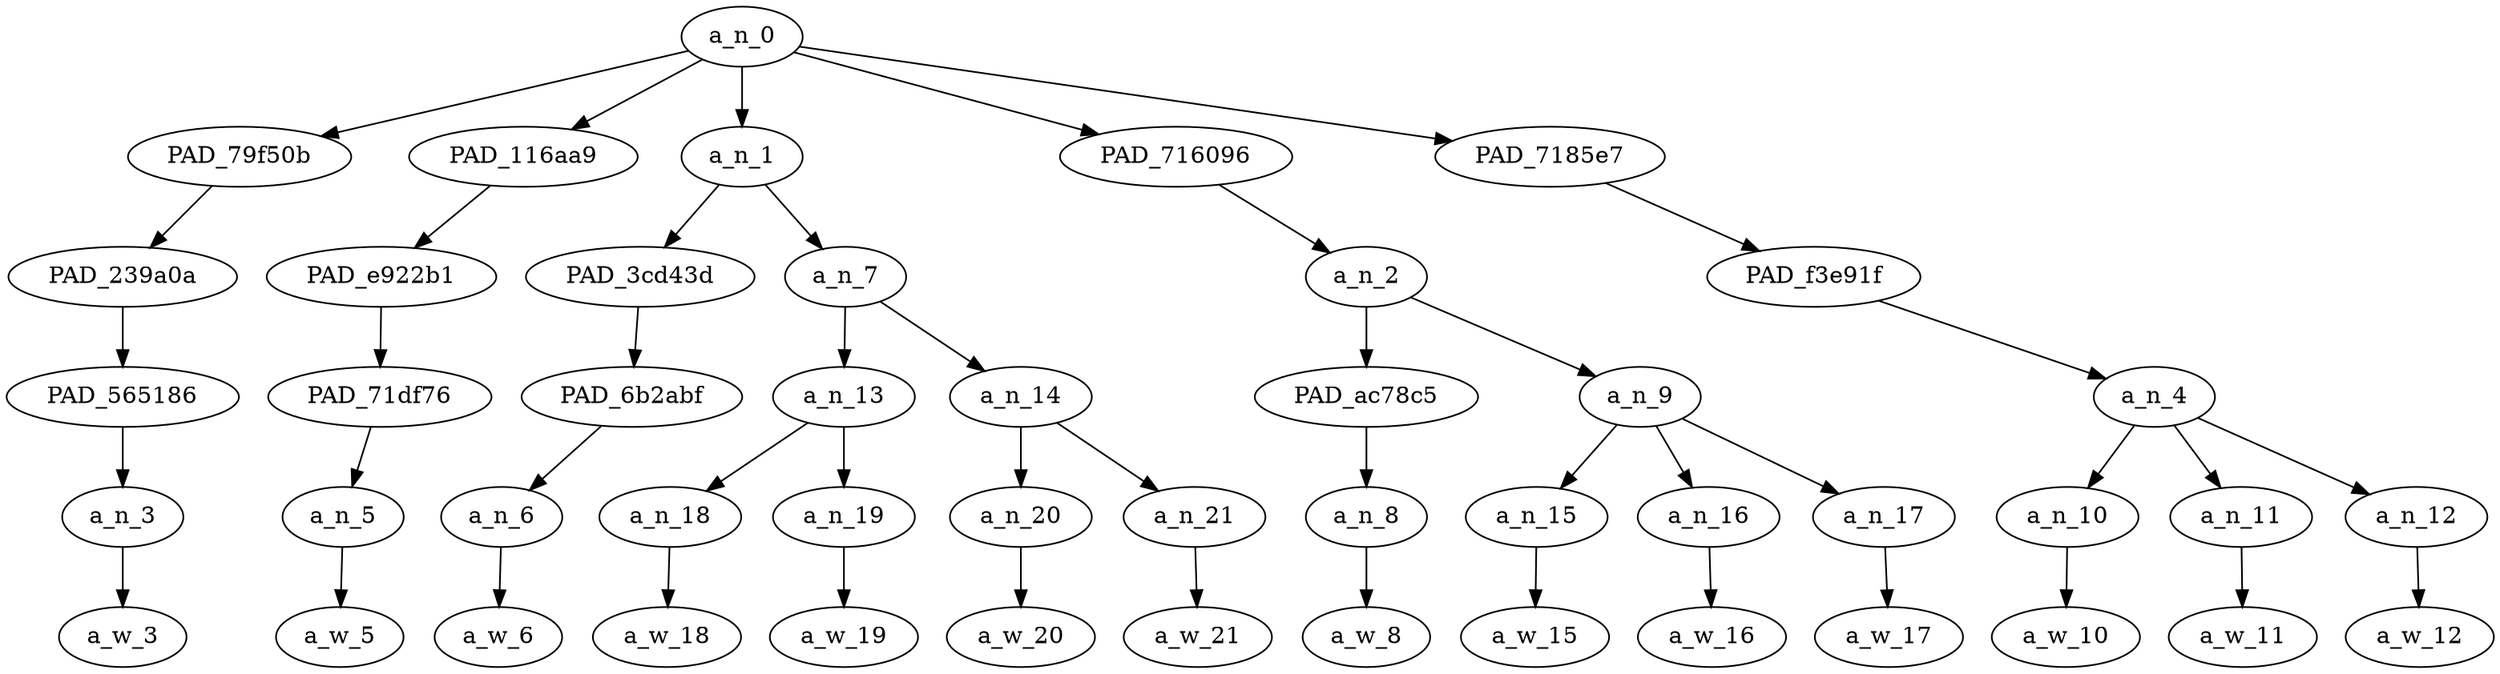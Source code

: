 strict digraph "" {
	a_n_0	[div_dir=1,
		index=0,
		level=5,
		pos="8.05,5!",
		text_span="[0, 1, 2, 3, 4, 5, 6, 7, 8, 9, 10, 11, 12, 13]",
		value=1.00000002];
	PAD_79f50b	[div_dir=1,
		index=2,
		level=4,
		pos="9.0,4!",
		text_span="[9]",
		value=0.04354722];
	a_n_0 -> PAD_79f50b;
	PAD_116aa9	[div_dir=-1,
		index=4,
		level=4,
		pos="13.0,4!",
		text_span="[13]",
		value=0.07907860];
	a_n_0 -> PAD_116aa9;
	a_n_1	[div_dir=1,
		index=0,
		level=4,
		pos="1.25,4!",
		text_span="[0, 1, 2, 3, 4]",
		value=0.50856888];
	a_n_0 -> a_n_1;
	PAD_716096	[div_dir=1,
		index=1,
		level=4,
		pos="6.0,4!",
		text_span="[5, 6, 7, 8]",
		value=0.20655234];
	a_n_0 -> PAD_716096;
	PAD_7185e7	[div_dir=1,
		index=3,
		level=4,
		pos="11.0,4!",
		text_span="[10, 11, 12]",
		value=0.16172244];
	a_n_0 -> PAD_7185e7;
	PAD_239a0a	[div_dir=1,
		index=3,
		level=3,
		pos="9.0,3!",
		text_span="[9]",
		value=0.04354722];
	PAD_79f50b -> PAD_239a0a;
	PAD_565186	[div_dir=1,
		index=5,
		level=2,
		pos="9.0,2!",
		text_span="[9]",
		value=0.04354722];
	PAD_239a0a -> PAD_565186;
	a_n_3	[div_dir=1,
		index=9,
		level=1,
		pos="9.0,1!",
		text_span="[9]",
		value=0.04354722];
	PAD_565186 -> a_n_3;
	a_w_3	[div_dir=0,
		index=9,
		level=0,
		pos="9,0!",
		text_span="[9]",
		value=it];
	a_n_3 -> a_w_3;
	PAD_e922b1	[div_dir=-1,
		index=5,
		level=3,
		pos="13.0,3!",
		text_span="[13]",
		value=0.07907860];
	PAD_116aa9 -> PAD_e922b1;
	PAD_71df76	[div_dir=-1,
		index=7,
		level=2,
		pos="13.0,2!",
		text_span="[13]",
		value=0.07907860];
	PAD_e922b1 -> PAD_71df76;
	a_n_5	[div_dir=-1,
		index=13,
		level=1,
		pos="13.0,1!",
		text_span="[13]",
		value=0.07907860];
	PAD_71df76 -> a_n_5;
	a_w_5	[div_dir=0,
		index=13,
		level=0,
		pos="13,0!",
		text_span="[13]",
		value=❤];
	a_n_5 -> a_w_5;
	PAD_3cd43d	[div_dir=1,
		index=0,
		level=3,
		pos="0.0,3!",
		text_span="[0]",
		value=0.17736210];
	a_n_1 -> PAD_3cd43d;
	a_n_7	[div_dir=1,
		index=1,
		level=3,
		pos="2.5,3!",
		text_span="[1, 2, 3, 4]",
		value=0.33080249];
	a_n_1 -> a_n_7;
	PAD_6b2abf	[div_dir=1,
		index=0,
		level=2,
		pos="0.0,2!",
		text_span="[0]",
		value=0.17736210];
	PAD_3cd43d -> PAD_6b2abf;
	a_n_6	[div_dir=1,
		index=0,
		level=1,
		pos="0.0,1!",
		text_span="[0]",
		value=0.17736210];
	PAD_6b2abf -> a_n_6;
	a_w_6	[div_dir=0,
		index=0,
		level=0,
		pos="0,0!",
		text_span="[0]",
		value=bruhh];
	a_n_6 -> a_w_6;
	a_n_13	[div_dir=1,
		index=1,
		level=2,
		pos="1.5,2!",
		text_span="[1, 2]",
		value=0.14052725];
	a_n_7 -> a_n_13;
	a_n_14	[div_dir=1,
		index=2,
		level=2,
		pos="3.5,2!",
		text_span="[3, 4]",
		value=0.18983591];
	a_n_7 -> a_n_14;
	a_n_18	[div_dir=1,
		index=1,
		level=1,
		pos="1.0,1!",
		text_span="[1]",
		value=0.06202562];
	a_n_13 -> a_n_18;
	a_n_19	[div_dir=1,
		index=2,
		level=1,
		pos="2.0,1!",
		text_span="[2]",
		value=0.07821183];
	a_n_13 -> a_n_19;
	a_w_18	[div_dir=0,
		index=1,
		level=0,
		pos="1,0!",
		text_span="[1]",
		value=their];
	a_n_18 -> a_w_18;
	a_w_19	[div_dir=0,
		index=2,
		level=0,
		pos="2,0!",
		text_span="[2]",
		value=outfits];
	a_n_19 -> a_w_19;
	a_n_20	[div_dir=1,
		index=3,
		level=1,
		pos="3.0,1!",
		text_span="[3]",
		value=0.05131575];
	a_n_14 -> a_n_20;
	a_n_21	[div_dir=1,
		index=4,
		level=1,
		pos="4.0,1!",
		text_span="[4]",
		value=0.13818829];
	a_n_14 -> a_n_21;
	a_w_20	[div_dir=0,
		index=3,
		level=0,
		pos="3,0!",
		text_span="[3]",
		value=for];
	a_n_20 -> a_w_20;
	a_w_21	[div_dir=0,
		index=4,
		level=0,
		pos="4,0!",
		text_span="[4]",
		value=kcon];
	a_n_21 -> a_w_21;
	a_n_2	[div_dir=1,
		index=2,
		level=3,
		pos="6.0,3!",
		text_span="[5, 6, 7, 8]",
		value=0.20655234];
	PAD_716096 -> a_n_2;
	PAD_ac78c5	[div_dir=1,
		index=3,
		level=2,
		pos="5.0,2!",
		text_span="[5]",
		value=0.04286149];
	a_n_2 -> PAD_ac78c5;
	a_n_9	[div_dir=1,
		index=4,
		level=2,
		pos="7.0,2!",
		text_span="[6, 7, 8]",
		value=0.16341400];
	a_n_2 -> a_n_9;
	a_n_8	[div_dir=1,
		index=5,
		level=1,
		pos="5.0,1!",
		text_span="[5]",
		value=0.04286149];
	PAD_ac78c5 -> a_n_8;
	a_w_8	[div_dir=0,
		index=5,
		level=0,
		pos="5,0!",
		text_span="[5]",
		value=are];
	a_n_8 -> a_w_8;
	a_n_15	[div_dir=1,
		index=6,
		level=1,
		pos="6.0,1!",
		text_span="[6]",
		value=0.04587227];
	a_n_9 -> a_n_15;
	a_n_16	[div_dir=1,
		index=7,
		level=1,
		pos="7.0,1!",
		text_span="[7]",
		value=0.06615764];
	a_n_9 -> a_n_16;
	a_n_17	[div_dir=-1,
		index=8,
		level=1,
		pos="8.0,1!",
		text_span="[8]",
		value=0.05118337];
	a_n_9 -> a_n_17;
	a_w_15	[div_dir=0,
		index=6,
		level=0,
		pos="6,0!",
		text_span="[6]",
		value=all];
	a_n_15 -> a_w_15;
	a_w_16	[div_dir=0,
		index=7,
		level=0,
		pos="7,0!",
		text_span="[7]",
		value=white];
	a_n_16 -> a_w_16;
	a_w_17	[div_dir=0,
		index=8,
		level=0,
		pos="8,0!",
		text_span="[8]",
		value=yes];
	a_n_17 -> a_w_17;
	PAD_f3e91f	[div_dir=1,
		index=4,
		level=3,
		pos="11.0,3!",
		text_span="[10, 11, 12]",
		value=0.16172244];
	PAD_7185e7 -> PAD_f3e91f;
	a_n_4	[div_dir=1,
		index=6,
		level=2,
		pos="11.0,2!",
		text_span="[10, 11, 12]",
		value=0.16172244];
	PAD_f3e91f -> a_n_4;
	a_n_10	[div_dir=-1,
		index=10,
		level=1,
		pos="10.0,1!",
		text_span="[10]",
		value=0.05090789];
	a_n_4 -> a_n_10;
	a_n_11	[div_dir=1,
		index=11,
		level=1,
		pos="11.0,1!",
		text_span="[11]",
		value=0.05238910];
	a_n_4 -> a_n_11;
	a_n_12	[div_dir=1,
		index=12,
		level=1,
		pos="12.0,1!",
		text_span="[12]",
		value=0.05830435];
	a_n_4 -> a_n_12;
	a_w_10	[div_dir=0,
		index=10,
		level=0,
		pos="10,0!",
		text_span="[10]",
		value=suits];
	a_n_10 -> a_w_10;
	a_w_11	[div_dir=0,
		index=11,
		level=0,
		pos="11,0!",
		text_span="[11]",
		value=them];
	a_n_11 -> a_w_11;
	a_w_12	[div_dir=0,
		index=12,
		level=0,
		pos="12,0!",
		text_span="[12]",
		value=🤙];
	a_n_12 -> a_w_12;
}
